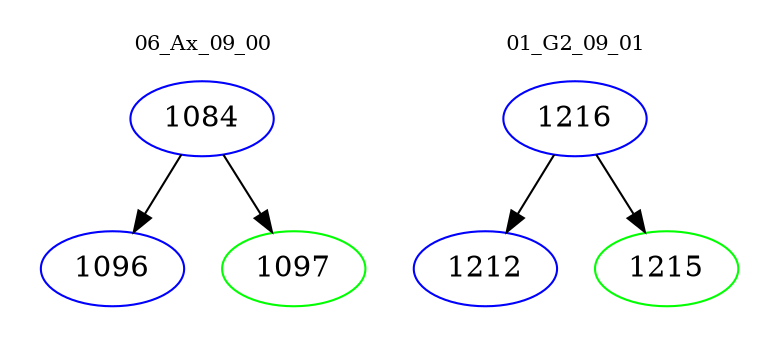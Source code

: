 digraph{
subgraph cluster_0 {
color = white
label = "06_Ax_09_00";
fontsize=10;
T0_1084 [label="1084", color="blue"]
T0_1084 -> T0_1096 [color="black"]
T0_1096 [label="1096", color="blue"]
T0_1084 -> T0_1097 [color="black"]
T0_1097 [label="1097", color="green"]
}
subgraph cluster_1 {
color = white
label = "01_G2_09_01";
fontsize=10;
T1_1216 [label="1216", color="blue"]
T1_1216 -> T1_1212 [color="black"]
T1_1212 [label="1212", color="blue"]
T1_1216 -> T1_1215 [color="black"]
T1_1215 [label="1215", color="green"]
}
}
